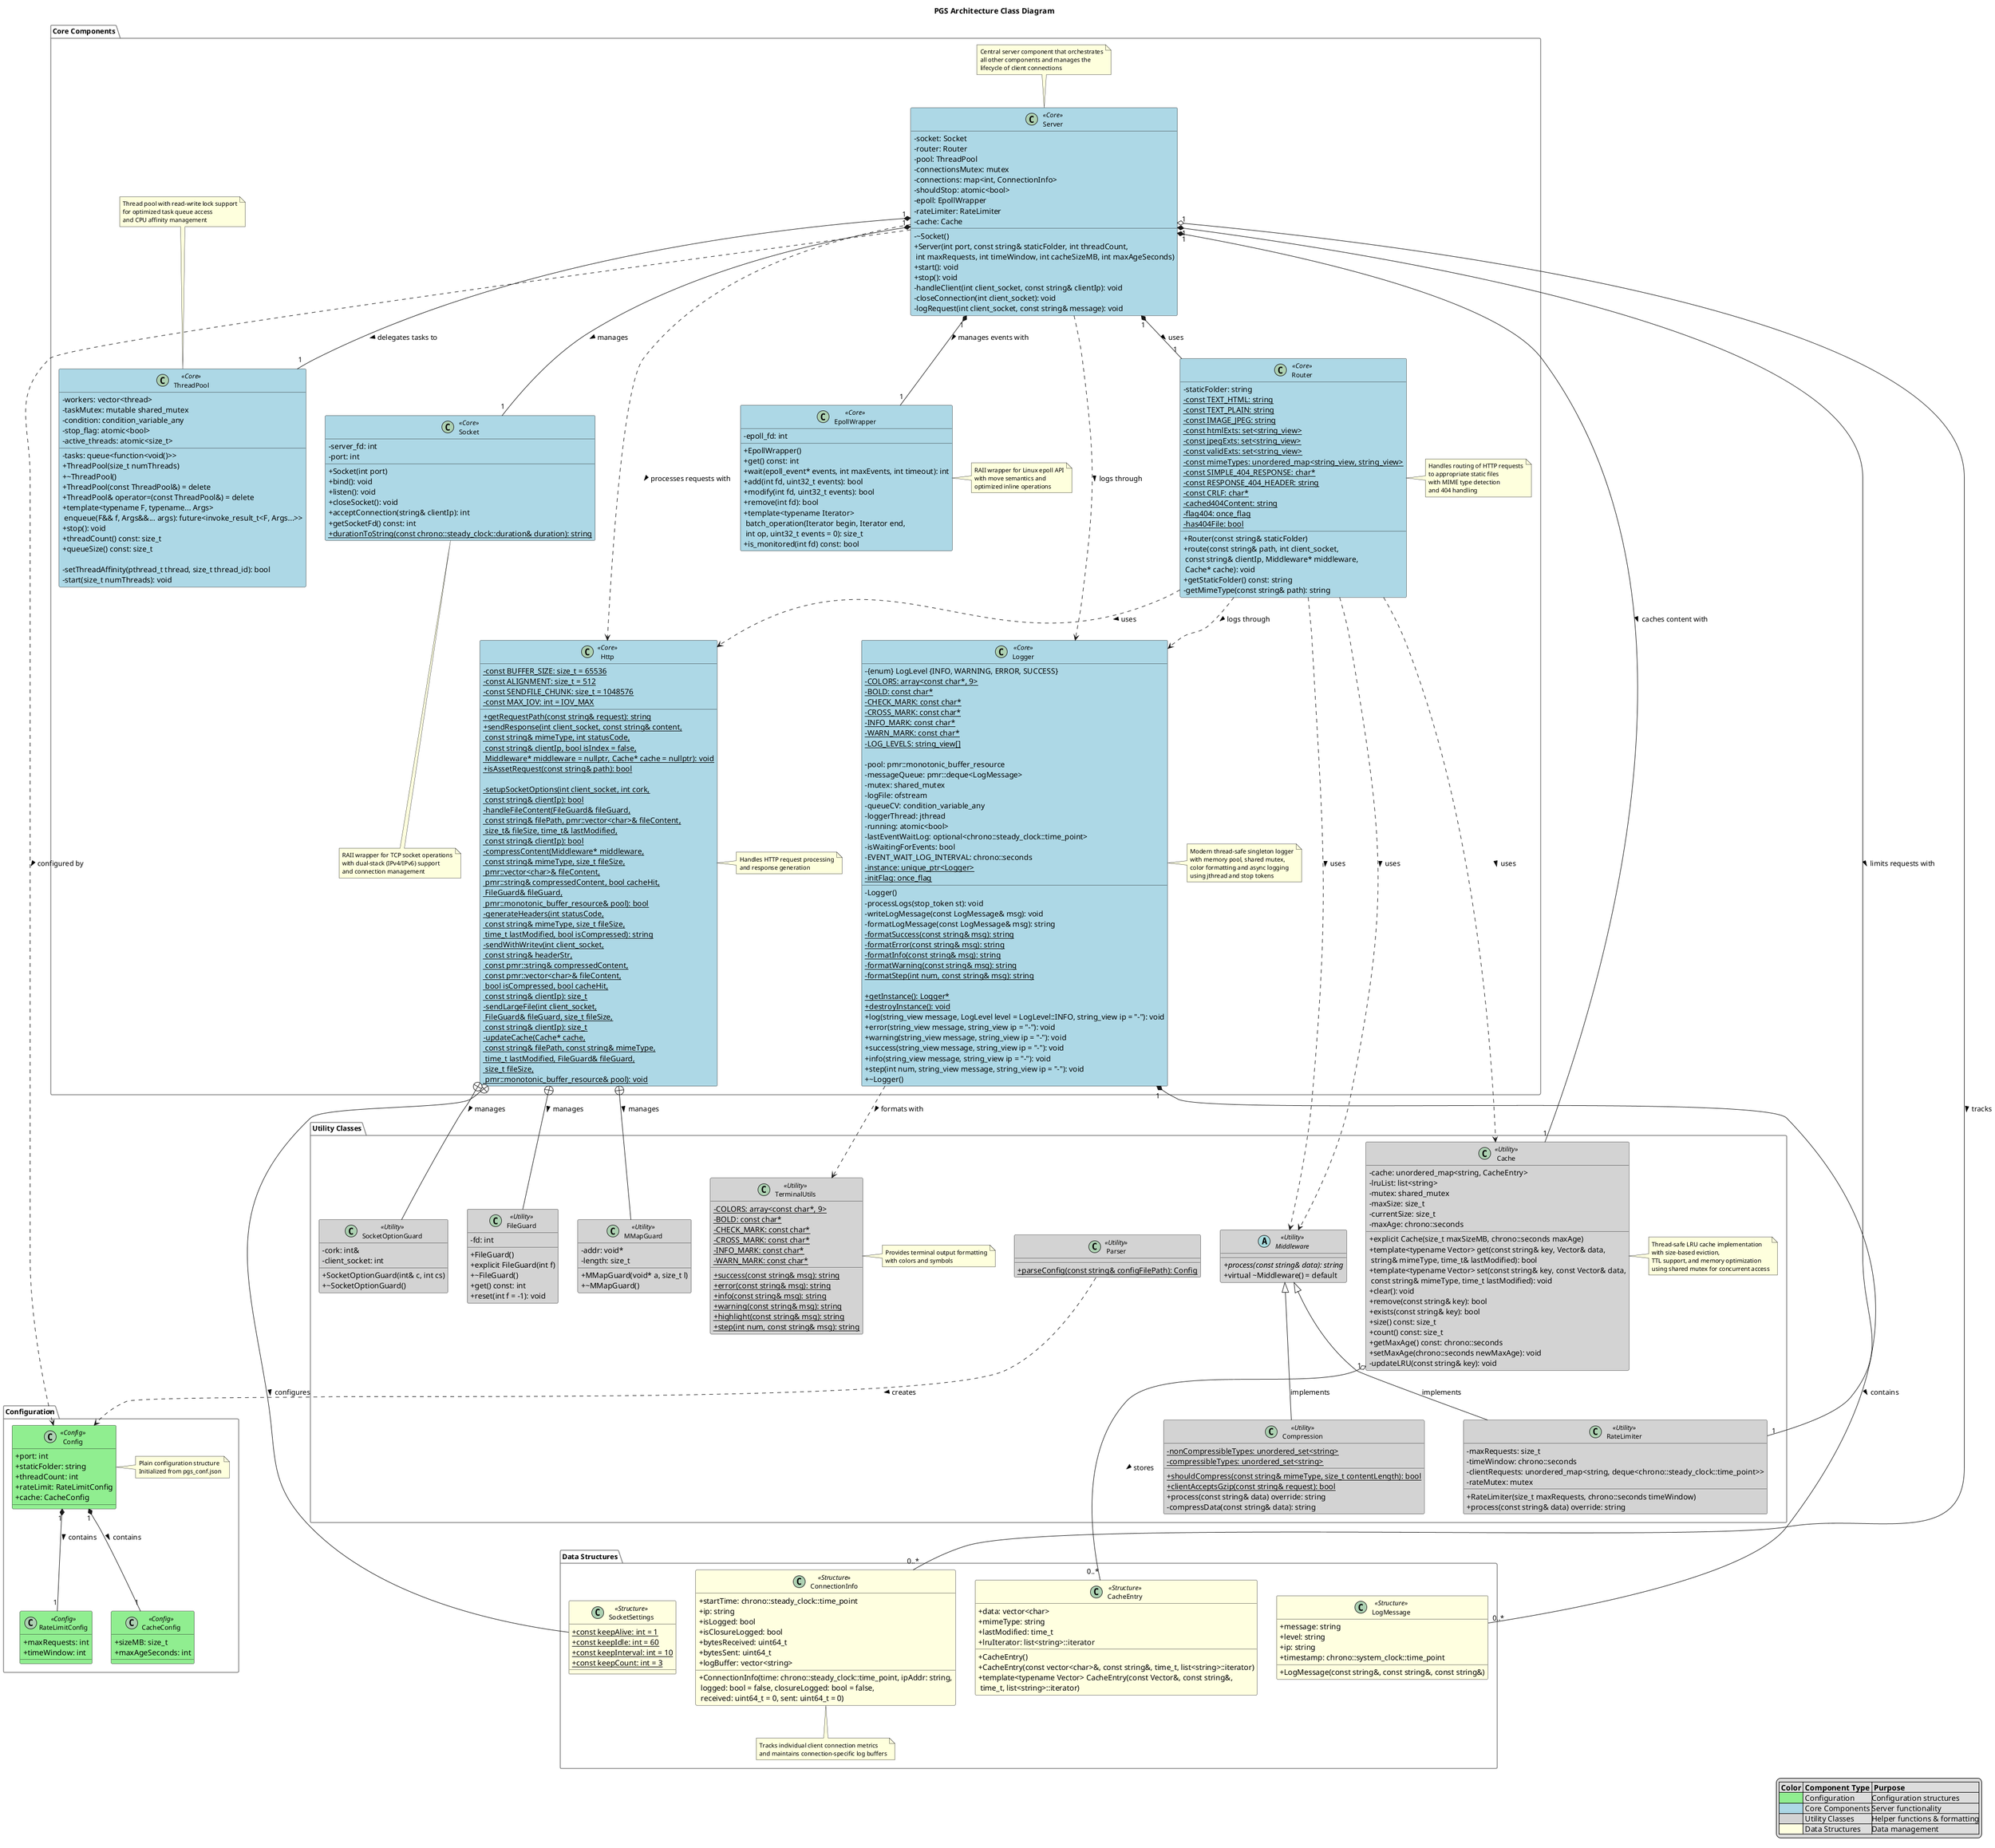 @startuml server-architecture

!define ABSTRACT abstract class

skinparam {
    ClassAttributeIconSize 0
    ClassBackgroundColor<<Config>> LightGreen
    ClassBackgroundColor<<Core>> LightBlue
    ClassBackgroundColor<<Utility>> LightGray
    ClassBackgroundColor<<Structure>> LightYellow
    PackageBackgroundColor White
    PackageBorderColor Gray
    ClassFontSize 12
    NoteFontSize 11
    PackageFontSize 13
}

title PGS Architecture Class Diagram

package "Configuration" {
    class Config <<Config>> {
        + port: int
        + staticFolder: string
        + threadCount: int
        + rateLimit: RateLimitConfig
        + cache: CacheConfig
    }
    note right of Config: Plain configuration structure\nInitialized from pgs_conf.json

    class RateLimitConfig <<Config>> {
        + maxRequests: int
        + timeWindow: int
    }

    class CacheConfig <<Config>> {
        + sizeMB: size_t
        + maxAgeSeconds: int
    }
}

package "Data Structures" {
    class ConnectionInfo <<Structure>> {
        + startTime: chrono::steady_clock::time_point
        + ip: string
        + isLogged: bool
        + isClosureLogged: bool
        + bytesReceived: uint64_t
        + bytesSent: uint64_t
        + logBuffer: vector<string>
        + ConnectionInfo(time: chrono::steady_clock::time_point, ipAddr: string,\n logged: bool = false, closureLogged: bool = false,\n received: uint64_t = 0, sent: uint64_t = 0)
    }
    note bottom of ConnectionInfo: Tracks individual client connection metrics\nand maintains connection-specific log buffers

    class SocketSettings <<Structure>> {
    + {static} const keepAlive: int = 1
    + {static} const keepIdle: int = 60
    + {static} const keepInterval: int = 10
    + {static} const keepCount: int = 3
}

   class CacheEntry <<Structure>> {
    + data: vector<char>
    + mimeType: string
    + lastModified: time_t
    + lruIterator: list<string>::iterator
    + CacheEntry()
    + CacheEntry(const vector<char>&, const string&, time_t, list<string>::iterator)
    + template<typename Vector> CacheEntry(const Vector&, const string&,\n time_t, list<string>::iterator)
}

    class LogMessage <<Structure>> {
    + message: string
    + level: string
    + ip: string
    + timestamp: chrono::system_clock::time_point
    + LogMessage(const string&, const string&, const string&)
}


}

package "Core Components" {
    class Server <<Core>> {
        - socket: Socket
        - ~Socket()
        - router: Router
        - pool: ThreadPool
        - connectionsMutex: mutex
        - connections: map<int, ConnectionInfo>
        - shouldStop: atomic<bool>
        - epoll: EpollWrapper
        - rateLimiter: RateLimiter
        - cache: Cache
        + Server(int port, const string& staticFolder, int threadCount,\n int maxRequests, int timeWindow, int cacheSizeMB, int maxAgeSeconds)
        + start(): void
        + stop(): void
        - handleClient(int client_socket, const string& clientIp): void
        - closeConnection(int client_socket): void
        - logRequest(int client_socket, const string& message): void
    }
    note top of Server: Central server component that orchestrates\nall other components and manages the\nlifecycle of client connections

    class Socket <<Core>> {
        - server_fd: int
        - port: int
        + Socket(int port)
        + bind(): void
        + listen(): void
        + closeSocket(): void
        + acceptConnection(string& clientIp): int
        + getSocketFd() const: int
        + {static} durationToString(const chrono::steady_clock::duration& duration): string
    }
    note bottom of Socket: RAII wrapper for TCP socket operations\nwith dual-stack (IPv4/IPv6) support\nand connection management

    class Router <<Core>> {
    - staticFolder: string
    - {static} const TEXT_HTML: string
    - {static} const TEXT_PLAIN: string
    - {static} const IMAGE_JPEG: string
    - {static} const htmlExts: set<string_view>
    - {static} const jpegExts: set<string_view>
    - {static} const validExts: set<string_view>
    - {static} const mimeTypes: unordered_map<string_view, string_view>
    - {static} const SIMPLE_404_RESPONSE: char*
    - {static} const RESPONSE_404_HEADER: string
    - {static} const CRLF: char*
    - {static} cached404Content: string
    - {static} flag404: once_flag
    - {static} has404File: bool

    + Router(const string& staticFolder)
    + route(const string& path, int client_socket,\n const string& clientIp, Middleware* middleware,\n Cache* cache): void
    + getStaticFolder() const: string
    - getMimeType(const string& path): string
}
    note right of Router: Handles routing of HTTP requests\nto appropriate static files\nwith MIME type detection\nand 404 handling

    class ThreadPool <<Core>> {
    - workers: vector<thread>
    - tasks: queue<function<void()>>
    - taskMutex: mutable shared_mutex
    - condition: condition_variable_any
    - stop_flag: atomic<bool>
    - active_threads: atomic<size_t>
    
    + ThreadPool(size_t numThreads)
    + ~ThreadPool()
    + ThreadPool(const ThreadPool&) = delete
    + ThreadPool& operator=(const ThreadPool&) = delete
    + template<typename F, typename... Args>\n enqueue(F&& f, Args&&... args): future<invoke_result_t<F, Args...>>
    + stop(): void
    + threadCount() const: size_t
    + queueSize() const: size_t
    
    - setThreadAffinity(pthread_t thread, size_t thread_id): bool
    - start(size_t numThreads): void
}
note top of ThreadPool: Thread pool with read-write lock support\nfor optimized task queue access\nand CPU affinity management

   class Http <<Core>> {
    - {static} const BUFFER_SIZE: size_t = 65536
    - {static} const ALIGNMENT: size_t = 512
    - {static} const SENDFILE_CHUNK: size_t = 1048576
    - {static} const MAX_IOV: int = IOV_MAX

    + {static} getRequestPath(const string& request): string
    + {static} sendResponse(int client_socket, const string& content,\n const string& mimeType, int statusCode,\n const string& clientIp, bool isIndex = false,\n Middleware* middleware = nullptr, Cache* cache = nullptr): void
    + {static} isAssetRequest(const string& path): bool

    - {static} setupSocketOptions(int client_socket, int cork,\n const string& clientIp): bool
    - {static} handleFileContent(FileGuard& fileGuard,\n const string& filePath, pmr::vector<char>& fileContent,\n size_t& fileSize, time_t& lastModified,\n const string& clientIp): bool
    - {static} compressContent(Middleware* middleware,\n const string& mimeType, size_t fileSize,\n pmr::vector<char>& fileContent,\n pmr::string& compressedContent, bool cacheHit,\n FileGuard& fileGuard,\n pmr::monotonic_buffer_resource& pool): bool
    - {static} generateHeaders(int statusCode,\n const string& mimeType, size_t fileSize,\n time_t lastModified, bool isCompressed): string
    - {static} sendWithWritev(int client_socket,\n const string& headerStr,\n const pmr::string& compressedContent,\n const pmr::vector<char>& fileContent,\n bool isCompressed, bool cacheHit,\n const string& clientIp): size_t
    - {static} sendLargeFile(int client_socket,\n FileGuard& fileGuard, size_t fileSize,\n const string& clientIp): size_t
    - {static} updateCache(Cache* cache,\n const string& filePath, const string& mimeType,\n time_t lastModified, FileGuard& fileGuard,\n size_t fileSize,\n pmr::monotonic_buffer_resource& pool): void
}
    note right of Http: Handles HTTP request processing\nand response generation

class Logger <<Core>> {
    - {enum} LogLevel {INFO, WARNING, ERROR, SUCCESS}
    - {static} COLORS: array<const char*, 9>
    - {static} BOLD: const char*
    - {static} CHECK_MARK: const char*
    - {static} CROSS_MARK: const char*
    - {static} INFO_MARK: const char*
    - {static} WARN_MARK: const char*
    - {static} LOG_LEVELS: string_view[]
    
    - pool: pmr::monotonic_buffer_resource
    - messageQueue: pmr::deque<LogMessage>
    - mutex: shared_mutex
    - logFile: ofstream
    - queueCV: condition_variable_any
    - loggerThread: jthread
    - running: atomic<bool>
    - lastEventWaitLog: optional<chrono::steady_clock::time_point>
    - isWaitingForEvents: bool
    - EVENT_WAIT_LOG_INTERVAL: chrono::seconds
    - {static} instance: unique_ptr<Logger>
    - {static} initFlag: once_flag

    - Logger()
    - processLogs(stop_token st): void
    - writeLogMessage(const LogMessage& msg): void
    - formatLogMessage(const LogMessage& msg): string
    - {static} formatSuccess(const string& msg): string
    - {static} formatError(const string& msg): string
    - {static} formatInfo(const string& msg): string
    - {static} formatWarning(const string& msg): string
    - {static} formatStep(int num, const string& msg): string

    + {static} getInstance(): Logger*
    + {static} destroyInstance(): void
    + log(string_view message, LogLevel level = LogLevel::INFO, string_view ip = "-"): void
    + error(string_view message, string_view ip = "-"): void
    + warning(string_view message, string_view ip = "-"): void
    + success(string_view message, string_view ip = "-"): void
    + info(string_view message, string_view ip = "-"): void
    + step(int num, string_view message, string_view ip = "-"): void
    + ~Logger()
}

    note right of Logger: Modern thread-safe singleton logger\nwith memory pool, shared mutex,\ncolor formatting and async logging\nusing jthread and stop tokens




    class EpollWrapper <<Core>> {
        - epoll_fd: int
        + EpollWrapper()
        + get() const: int
        + wait(epoll_event* events, int maxEvents, int timeout): int
        + add(int fd, uint32_t events): bool
        + modify(int fd, uint32_t events): bool
        + remove(int fd): bool
        + template<typename Iterator>\n batch_operation(Iterator begin, Iterator end,\n int op, uint32_t events = 0): size_t
        + is_monitored(int fd) const: bool
    }
    note right of EpollWrapper: RAII wrapper for Linux epoll API\nwith move semantics and\noptimized inline operations
}

package "Utility Classes" {
    abstract class Middleware <<Utility>> {
        + {abstract} process(const string& data): string
        + virtual ~Middleware() = default
    }

     class SocketOptionGuard <<Utility>> {
    - cork: int&
    - client_socket: int
    + SocketOptionGuard(int& c, int cs)
    + ~SocketOptionGuard()
}

    class FileGuard <<Utility>> {
    - fd: int
    + FileGuard()
    + explicit FileGuard(int f)
    + ~FileGuard()
    + get() const: int
    + reset(int f = -1): void
}

    class MMapGuard <<Utility>> {
    - addr: void*
    - length: size_t
    + MMapGuard(void* a, size_t l)
    + ~MMapGuard()
}

    class TerminalUtils <<Utility>> {
        - {static} COLORS: array<const char*, 9>
        - {static} BOLD: const char*
        - {static} CHECK_MARK: const char*
        - {static} CROSS_MARK: const char*
        - {static} INFO_MARK: const char* 
        - {static} WARN_MARK: const char*
        + {static} success(const string& msg): string
        + {static} error(const string& msg): string
        + {static} info(const string& msg): string
        + {static} warning(const string& msg): string
        + {static} highlight(const string& msg): string
        + {static} step(int num, const string& msg): string
    }
    note right of TerminalUtils: Provides terminal output formatting\nwith colors and symbols


    class Cache <<Utility>> {
        - cache: unordered_map<string, CacheEntry>
        - lruList: list<string>
        - mutex: shared_mutex
        - maxSize: size_t
        - currentSize: size_t
        - maxAge: chrono::seconds

        + explicit Cache(size_t maxSizeMB, chrono::seconds maxAge)
        + template<typename Vector> get(const string& key, Vector& data,\n string& mimeType, time_t& lastModified): bool
        + template<typename Vector> set(const string& key, const Vector& data,\n const string& mimeType, time_t lastModified): void
        + clear(): void
        + remove(const string& key): bool
        + exists(const string& key): bool
        + size() const: size_t
        + count() const: size_t
        + getMaxAge() const: chrono::seconds
        + setMaxAge(chrono::seconds newMaxAge): void
        - updateLRU(const string& key): void
    }
    note right of Cache: Thread-safe LRU cache implementation\nwith size-based eviction,\nTTL support, and memory optimization\nusing shared mutex for concurrent access

    class RateLimiter <<Utility>> {
        - maxRequests: size_t
        - timeWindow: chrono::seconds
        - clientRequests: unordered_map<string, deque<chrono::steady_clock::time_point>>
        - rateMutex: mutex
        + RateLimiter(size_t maxRequests, chrono::seconds timeWindow)
        + process(const string& data) override: string
    }

    class Compression <<Utility>> {
        - {static} nonCompressibleTypes: unordered_set<string>
        - {static} compressibleTypes: unordered_set<string>

        + {static} shouldCompress(const string& mimeType, size_t contentLength): bool
        + {static} clientAcceptsGzip(const string& request): bool
        + process(const string& data) override: string
        - compressData(const string& data): string
    }   

    class Parser <<Utility>> {
        + {static} parseConfig(const string& configFilePath): Config
    }
}

Server "1" *-- "1" Socket : manages >
Server "1" *-- "1" Router : uses >
Server "1" *-- "1" ThreadPool : delegates tasks to >
Server "1" *-- "1" EpollWrapper : manages events with >
Server "1" *-- "1" RateLimiter : limits requests with >
Server "1" *-- "1" Cache : caches content with >
Server "1" o-- "0..*" ConnectionInfo : tracks >

Config "1" *-- "1" RateLimitConfig : contains >
Config "1" *-- "1" CacheConfig : contains >
Parser ..> Config : creates >
Server ..> Config : configured by >

Cache "1" o-- "0..*" CacheEntry : stores >

Http +-- SocketSettings : configures >
Http +-- SocketOptionGuard : manages >
Http +-- FileGuard : manages >
Http +-- MMapGuard : manages >
Server ..> Http : processes requests with >
Router ..> Http : uses >

Middleware <|-- RateLimiter : implements
Middleware <|-- Compression : implements
Router ..> Middleware : uses >

Logger "1" *-- "0..*" LogMessage : contains >
Logger ..> TerminalUtils : formats with >
Server ..> Logger : logs through >
Router ..> Logger : logs through >

Router ..> Cache : uses >
Router ..> Middleware : uses >

Config -[hidden]down-> ConnectionInfo
Socket -[hidden]right-> Router



Http -[hidden]right-> Parser

legend right
  |= Color |= Component Type |= Purpose |
  |<#LightGreen>| Configuration |Configuration structures|
  |<#LightBlue>| Core Components |Server functionality|
  |<#LightGray>| Utility Classes |Helper functions & formatting|
  |<#LightYellow>| Data Structures |Data management|
endlegend

@endumlnd

@enduml